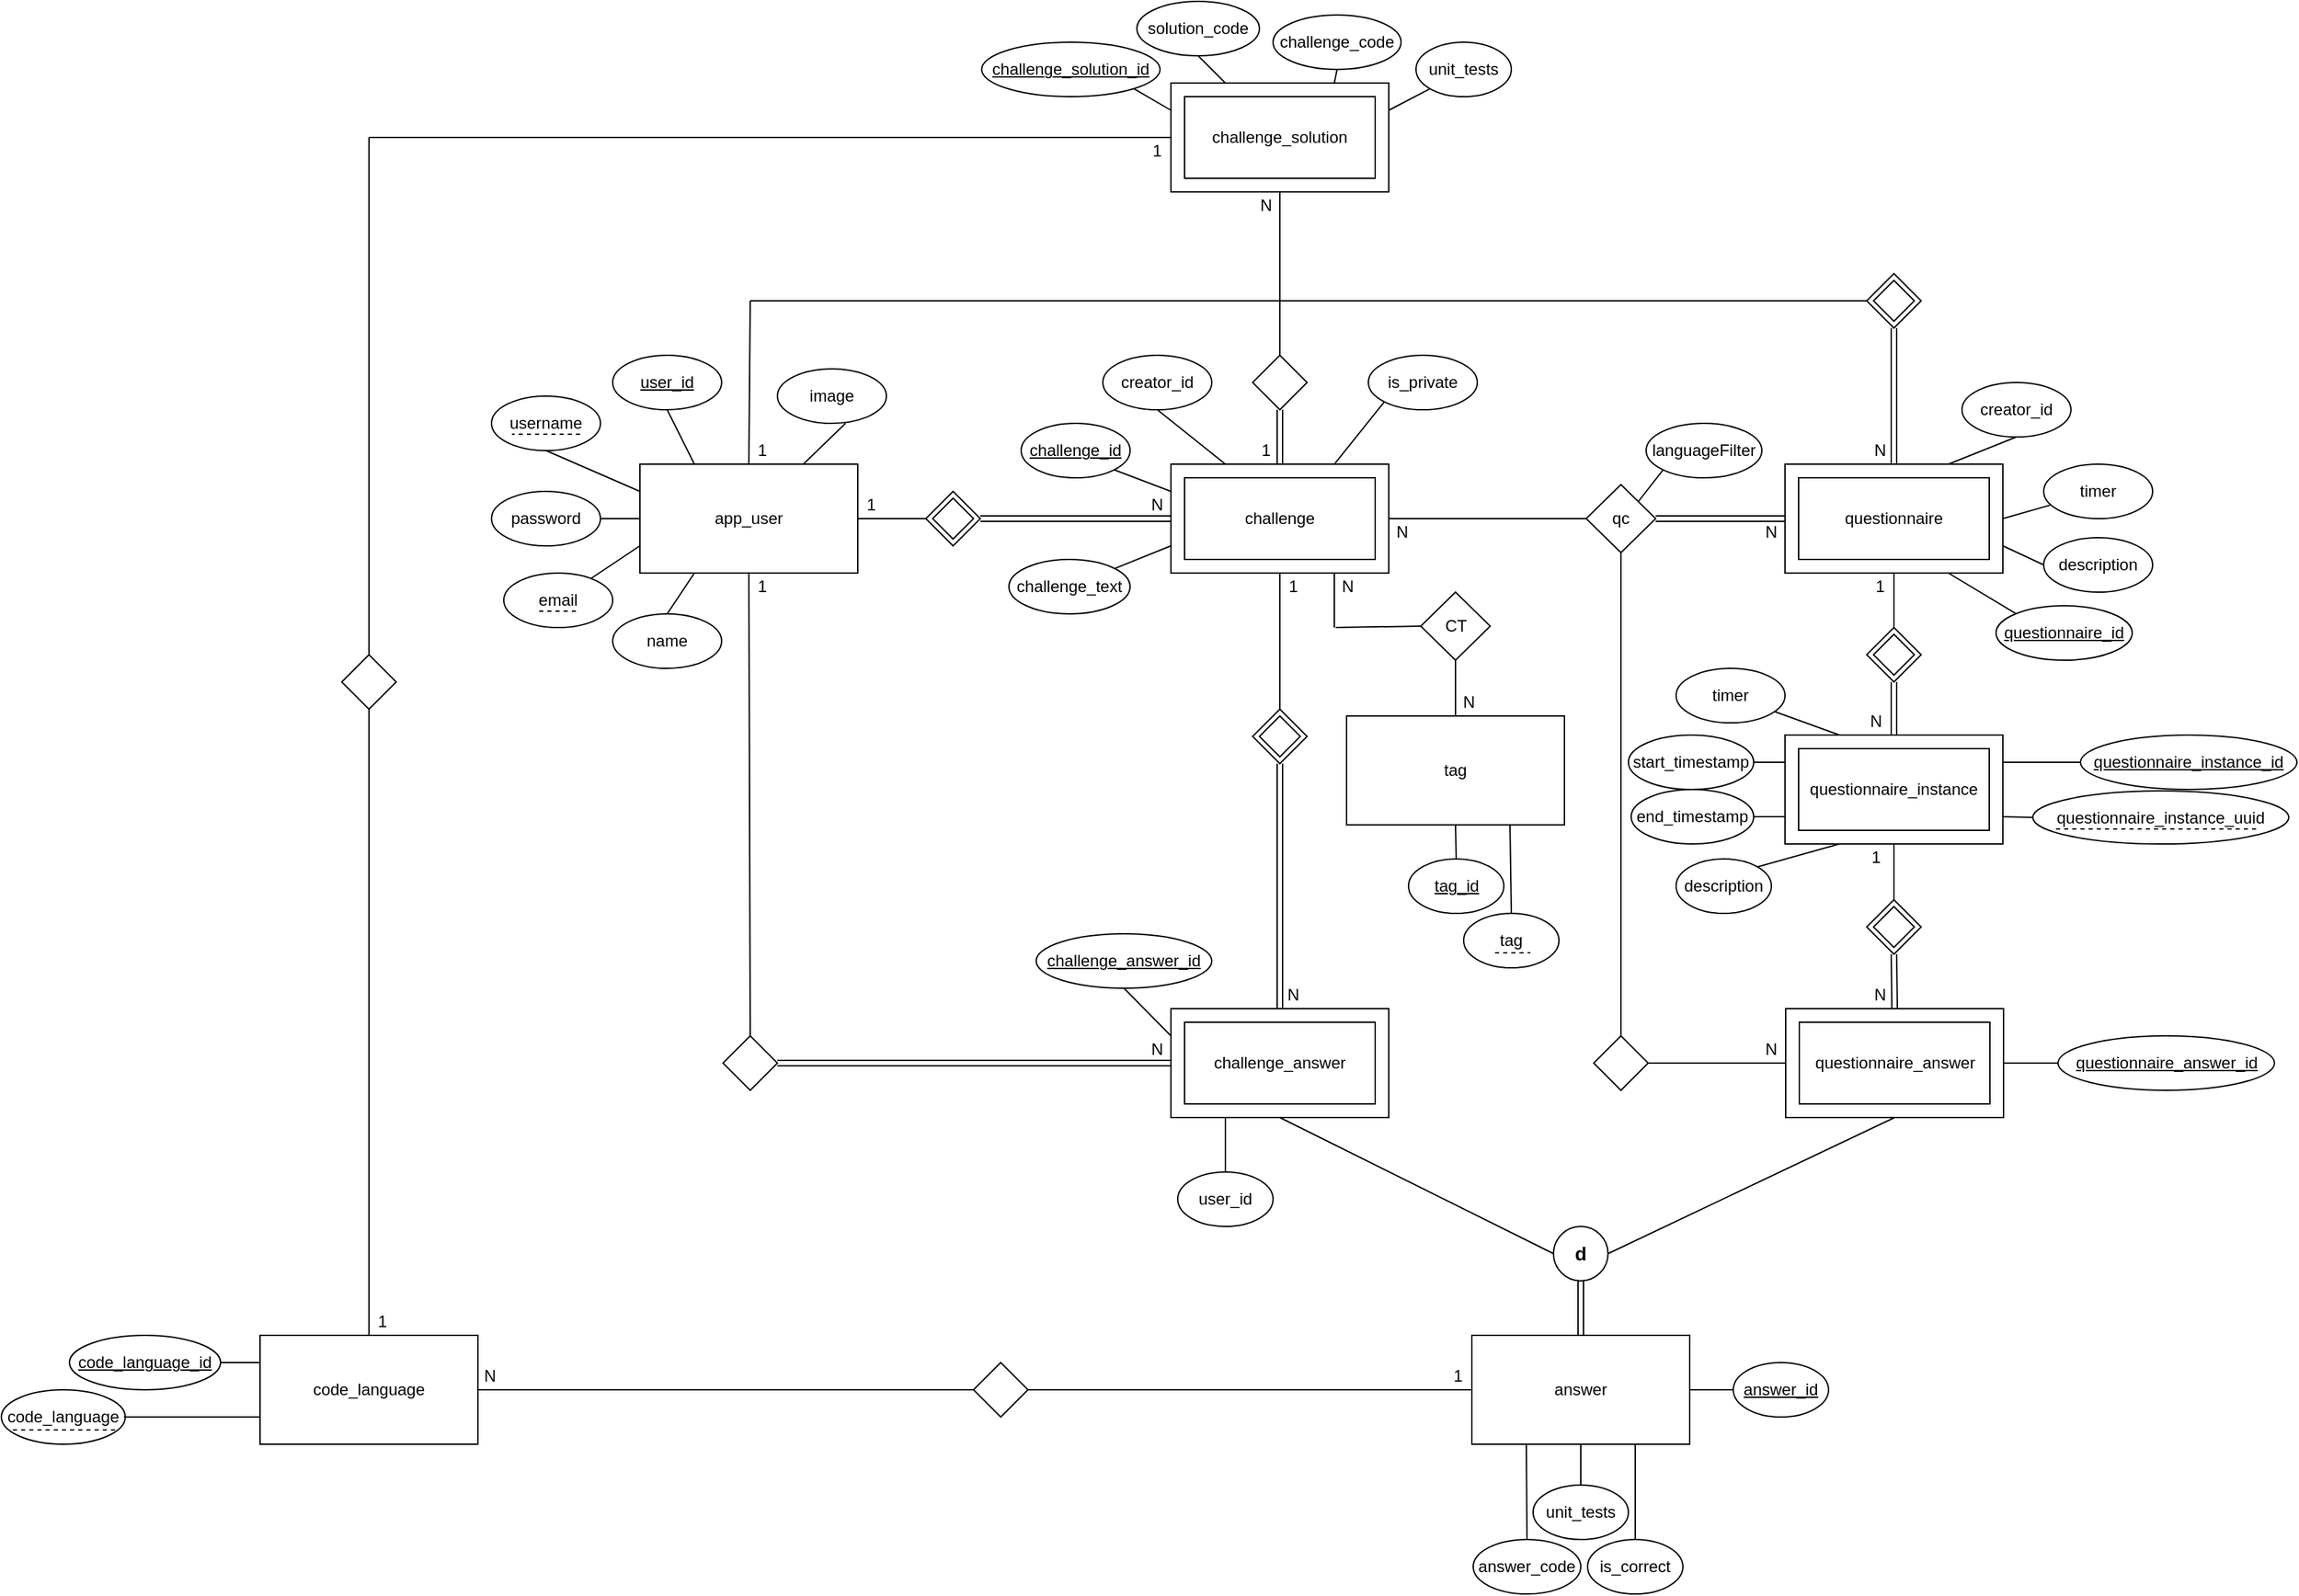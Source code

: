 <mxfile version="13.5.5" type="device"><diagram id="a9sHG3qN_FdR3LTX2Z2q" name="Page-1"><mxGraphModel dx="2591" dy="762" grid="1" gridSize="10" guides="1" tooltips="1" connect="1" arrows="1" fold="1" page="1" pageScale="1" pageWidth="1169" pageHeight="827" math="0" shadow="0"><root><mxCell id="0"/><mxCell id="1" parent="0"/><mxCell id="MTIbIpHXfCwF5gSwltUe-1" value="" style="rounded=0;whiteSpace=wrap;html=1;" parent="1" vertex="1"><mxGeometry x="209" y="80" width="160" height="80" as="geometry"/></mxCell><mxCell id="MTIbIpHXfCwF5gSwltUe-3" value="" style="rounded=0;whiteSpace=wrap;html=1;" parent="1" vertex="1"><mxGeometry x="209" y="360" width="160" height="80" as="geometry"/></mxCell><mxCell id="MTIbIpHXfCwF5gSwltUe-4" value="" style="rhombus;whiteSpace=wrap;html=1;" parent="1" vertex="1"><mxGeometry x="269" y="280" width="40" height="40" as="geometry"/></mxCell><mxCell id="MTIbIpHXfCwF5gSwltUe-5" value="" style="endArrow=none;html=1;entryX=0.5;entryY=1;entryDx=0;entryDy=0;exitX=0.5;exitY=0;exitDx=0;exitDy=0;" parent="1" source="MTIbIpHXfCwF5gSwltUe-4" target="MTIbIpHXfCwF5gSwltUe-1" edge="1"><mxGeometry width="50" height="50" relative="1" as="geometry"><mxPoint x="459" y="370" as="sourcePoint"/><mxPoint x="509" y="320" as="targetPoint"/></mxGeometry></mxCell><mxCell id="MTIbIpHXfCwF5gSwltUe-6" value="" style="rounded=0;whiteSpace=wrap;html=1;" parent="1" vertex="1"><mxGeometry x="660" y="360" width="160" height="80" as="geometry"/></mxCell><mxCell id="MTIbIpHXfCwF5gSwltUe-7" value="&lt;font style=&quot;font-size: 12px&quot;&gt;qc&lt;/font&gt;" style="rhombus;whiteSpace=wrap;html=1;" parent="1" vertex="1"><mxGeometry x="514" y="375" width="51" height="50" as="geometry"/></mxCell><mxCell id="MTIbIpHXfCwF5gSwltUe-8" value="challenge" style="rounded=0;whiteSpace=wrap;html=1;" parent="1" vertex="1"><mxGeometry x="219" y="370" width="140" height="60" as="geometry"/></mxCell><mxCell id="MTIbIpHXfCwF5gSwltUe-9" value="" style="shape=link;html=1;entryX=0;entryY=0.5;entryDx=0;entryDy=0;exitX=1;exitY=0.5;exitDx=0;exitDy=0;" parent="1" source="MTIbIpHXfCwF5gSwltUe-7" target="MTIbIpHXfCwF5gSwltUe-6" edge="1"><mxGeometry width="50" height="50" relative="1" as="geometry"><mxPoint x="459" y="370" as="sourcePoint"/><mxPoint x="509" y="320" as="targetPoint"/></mxGeometry></mxCell><mxCell id="MTIbIpHXfCwF5gSwltUe-13" value="" style="rounded=0;whiteSpace=wrap;html=1;" parent="1" vertex="1"><mxGeometry x="209" y="760" width="160" height="80" as="geometry"/></mxCell><mxCell id="MTIbIpHXfCwF5gSwltUe-15" value="questionnaire" style="rounded=0;whiteSpace=wrap;html=1;" parent="1" vertex="1"><mxGeometry x="670" y="370" width="140" height="60" as="geometry"/></mxCell><mxCell id="MTIbIpHXfCwF5gSwltUe-22" value="" style="endArrow=none;html=1;entryX=0.5;entryY=1;entryDx=0;entryDy=0;exitX=0.5;exitY=0;exitDx=0;exitDy=0;" parent="1" source="MTIbIpHXfCwF5gSwltUe-102" target="MTIbIpHXfCwF5gSwltUe-6" edge="1"><mxGeometry width="50" height="50" relative="1" as="geometry"><mxPoint x="740" y="480" as="sourcePoint"/><mxPoint x="600" y="400" as="targetPoint"/></mxGeometry></mxCell><mxCell id="MTIbIpHXfCwF5gSwltUe-34" value="1" style="text;html=1;strokeColor=none;fillColor=none;align=center;verticalAlign=middle;whiteSpace=wrap;rounded=0;" parent="1" vertex="1"><mxGeometry x="-101" y="340" width="20" height="20" as="geometry"/></mxCell><mxCell id="MTIbIpHXfCwF5gSwltUe-37" value="1" style="text;html=1;strokeColor=none;fillColor=none;align=center;verticalAlign=middle;whiteSpace=wrap;rounded=0;" parent="1" vertex="1"><mxGeometry x="269" y="340" width="20" height="20" as="geometry"/></mxCell><mxCell id="MTIbIpHXfCwF5gSwltUe-39" value="creator_id" style="ellipse;whiteSpace=wrap;html=1;" parent="1" vertex="1"><mxGeometry x="159" y="280" width="80" height="40" as="geometry"/></mxCell><mxCell id="MTIbIpHXfCwF5gSwltUe-40" value="" style="endArrow=none;html=1;entryX=0.5;entryY=1;entryDx=0;entryDy=0;exitX=0.25;exitY=0;exitDx=0;exitDy=0;" parent="1" source="MTIbIpHXfCwF5gSwltUe-3" target="MTIbIpHXfCwF5gSwltUe-39" edge="1"><mxGeometry width="50" height="50" relative="1" as="geometry"><mxPoint x="419" y="390" as="sourcePoint"/><mxPoint x="469" y="340" as="targetPoint"/></mxGeometry></mxCell><mxCell id="MTIbIpHXfCwF5gSwltUe-44" value="&lt;u&gt;challenge_id&lt;/u&gt;" style="ellipse;whiteSpace=wrap;html=1;" parent="1" vertex="1"><mxGeometry x="99" y="330" width="80" height="40" as="geometry"/></mxCell><mxCell id="MTIbIpHXfCwF5gSwltUe-45" value="" style="endArrow=none;html=1;exitX=1;exitY=1;exitDx=0;exitDy=0;entryX=0;entryY=0.25;entryDx=0;entryDy=0;" parent="1" source="MTIbIpHXfCwF5gSwltUe-44" target="MTIbIpHXfCwF5gSwltUe-3" edge="1"><mxGeometry width="50" height="50" relative="1" as="geometry"><mxPoint x="419" y="390" as="sourcePoint"/><mxPoint x="469" y="340" as="targetPoint"/></mxGeometry></mxCell><mxCell id="MTIbIpHXfCwF5gSwltUe-47" value="challenge_text" style="ellipse;whiteSpace=wrap;html=1;" parent="1" vertex="1"><mxGeometry x="90" y="430" width="89" height="40" as="geometry"/></mxCell><mxCell id="MTIbIpHXfCwF5gSwltUe-48" value="is_private" style="ellipse;whiteSpace=wrap;html=1;" parent="1" vertex="1"><mxGeometry x="354" y="280" width="80" height="40" as="geometry"/></mxCell><mxCell id="MTIbIpHXfCwF5gSwltUe-49" value="" style="endArrow=none;html=1;entryX=0;entryY=1;entryDx=0;entryDy=0;exitX=0.75;exitY=0;exitDx=0;exitDy=0;" parent="1" source="MTIbIpHXfCwF5gSwltUe-3" target="MTIbIpHXfCwF5gSwltUe-48" edge="1"><mxGeometry width="50" height="50" relative="1" as="geometry"><mxPoint x="369" y="380" as="sourcePoint"/><mxPoint x="469" y="340" as="targetPoint"/></mxGeometry></mxCell><mxCell id="MTIbIpHXfCwF5gSwltUe-51" value="" style="endArrow=none;html=1;entryX=0;entryY=0.75;entryDx=0;entryDy=0;" parent="1" source="MTIbIpHXfCwF5gSwltUe-47" target="MTIbIpHXfCwF5gSwltUe-3" edge="1"><mxGeometry width="50" height="50" relative="1" as="geometry"><mxPoint x="419" y="390" as="sourcePoint"/><mxPoint x="469" y="340" as="targetPoint"/></mxGeometry></mxCell><mxCell id="MTIbIpHXfCwF5gSwltUe-57" value="" style="rhombus;whiteSpace=wrap;html=1;" parent="1" vertex="1"><mxGeometry x="269" y="540" width="40" height="40" as="geometry"/></mxCell><mxCell id="MTIbIpHXfCwF5gSwltUe-68" value="" style="endArrow=none;html=1;exitX=0.5;exitY=0;exitDx=0;exitDy=0;entryX=0.5;entryY=1;entryDx=0;entryDy=0;" parent="1" source="MTIbIpHXfCwF5gSwltUe-57" target="MTIbIpHXfCwF5gSwltUe-3" edge="1"><mxGeometry width="50" height="50" relative="1" as="geometry"><mxPoint x="379" y="650" as="sourcePoint"/><mxPoint x="379" y="560" as="targetPoint"/></mxGeometry></mxCell><mxCell id="MTIbIpHXfCwF5gSwltUe-73" value="1" style="text;html=1;strokeColor=none;fillColor=none;align=center;verticalAlign=middle;whiteSpace=wrap;rounded=0;" parent="1" vertex="1"><mxGeometry x="289" y="440" width="20" height="20" as="geometry"/></mxCell><mxCell id="MTIbIpHXfCwF5gSwltUe-74" value="N" style="text;html=1;strokeColor=none;fillColor=none;align=center;verticalAlign=middle;whiteSpace=wrap;rounded=0;" parent="1" vertex="1"><mxGeometry x="289" y="740" width="20" height="20" as="geometry"/></mxCell><mxCell id="MTIbIpHXfCwF5gSwltUe-75" value="N" style="text;html=1;strokeColor=none;fillColor=none;align=center;verticalAlign=middle;whiteSpace=wrap;rounded=0;" parent="1" vertex="1"><mxGeometry x="369" y="400" width="20" height="20" as="geometry"/></mxCell><mxCell id="MTIbIpHXfCwF5gSwltUe-76" value="N" style="text;html=1;strokeColor=none;fillColor=none;align=center;verticalAlign=middle;whiteSpace=wrap;rounded=0;" parent="1" vertex="1"><mxGeometry x="640" y="400" width="20" height="20" as="geometry"/></mxCell><mxCell id="MTIbIpHXfCwF5gSwltUe-77" value="1" style="text;html=1;strokeColor=none;fillColor=none;align=center;verticalAlign=middle;whiteSpace=wrap;rounded=0;" parent="1" vertex="1"><mxGeometry x="720" y="440" width="20" height="20" as="geometry"/></mxCell><mxCell id="MTIbIpHXfCwF5gSwltUe-80" value="" style="endArrow=none;html=1;exitX=0;exitY=1;exitDx=0;exitDy=0;entryX=1;entryY=0.25;entryDx=0;entryDy=0;" parent="1" source="B9f4KIB9GlwrX3keW8wG-13" target="MTIbIpHXfCwF5gSwltUe-1" edge="1"><mxGeometry width="50" height="50" relative="1" as="geometry"><mxPoint x="89" y="640" as="sourcePoint"/><mxPoint x="219" y="450" as="targetPoint"/></mxGeometry></mxCell><mxCell id="MTIbIpHXfCwF5gSwltUe-83" value="" style="endArrow=none;html=1;exitX=0.5;exitY=1;exitDx=0;exitDy=0;entryX=0.25;entryY=0;entryDx=0;entryDy=0;" parent="1" source="B9f4KIB9GlwrX3keW8wG-12" target="MTIbIpHXfCwF5gSwltUe-1" edge="1"><mxGeometry width="50" height="50" relative="1" as="geometry"><mxPoint x="129" y="640" as="sourcePoint"/><mxPoint x="389" y="560" as="targetPoint"/></mxGeometry></mxCell><mxCell id="MTIbIpHXfCwF5gSwltUe-86" value="answer_code" style="ellipse;whiteSpace=wrap;html=1;" parent="1" vertex="1"><mxGeometry x="431" y="1150" width="79" height="40" as="geometry"/></mxCell><mxCell id="MTIbIpHXfCwF5gSwltUe-87" value="" style="endArrow=none;html=1;exitX=0.25;exitY=1;exitDx=0;exitDy=0;entryX=0.5;entryY=0;entryDx=0;entryDy=0;" parent="1" source="2HeB2lJlEfnFU2ydCLui-2" target="MTIbIpHXfCwF5gSwltUe-86" edge="1"><mxGeometry width="50" height="50" relative="1" as="geometry"><mxPoint x="319" y="850" as="sourcePoint"/><mxPoint x="449" y="660" as="targetPoint"/></mxGeometry></mxCell><mxCell id="MTIbIpHXfCwF5gSwltUe-88" value="unit_tests" style="ellipse;whiteSpace=wrap;html=1;" parent="1" vertex="1"><mxGeometry x="475" y="1110" width="70" height="40" as="geometry"/></mxCell><mxCell id="MTIbIpHXfCwF5gSwltUe-89" value="" style="endArrow=none;html=1;exitX=0.5;exitY=1;exitDx=0;exitDy=0;entryX=0.5;entryY=0;entryDx=0;entryDy=0;" parent="1" source="2HeB2lJlEfnFU2ydCLui-2" target="MTIbIpHXfCwF5gSwltUe-88" edge="1"><mxGeometry width="50" height="50" relative="1" as="geometry"><mxPoint x="359" y="850" as="sourcePoint"/><mxPoint x="619" y="770" as="targetPoint"/></mxGeometry></mxCell><mxCell id="MTIbIpHXfCwF5gSwltUe-92" value="creator_id" style="ellipse;whiteSpace=wrap;html=1;" parent="1" vertex="1"><mxGeometry x="790" y="300" width="80" height="40" as="geometry"/></mxCell><mxCell id="MTIbIpHXfCwF5gSwltUe-93" value="" style="endArrow=none;html=1;entryX=0.5;entryY=1;entryDx=0;entryDy=0;exitX=0.75;exitY=0;exitDx=0;exitDy=0;" parent="1" source="MTIbIpHXfCwF5gSwltUe-6" target="MTIbIpHXfCwF5gSwltUe-92" edge="1"><mxGeometry width="50" height="50" relative="1" as="geometry"><mxPoint x="470" y="440" as="sourcePoint"/><mxPoint x="520" y="390" as="targetPoint"/></mxGeometry></mxCell><mxCell id="MTIbIpHXfCwF5gSwltUe-95" value="" style="endArrow=none;html=1;entryX=0.75;entryY=1;entryDx=0;entryDy=0;exitX=0;exitY=0;exitDx=0;exitDy=0;" parent="1" source="MWLgi4GtgFNwYzzTIz2L-8" target="MTIbIpHXfCwF5gSwltUe-6" edge="1"><mxGeometry width="50" height="50" relative="1" as="geometry"><mxPoint x="821" y="470" as="sourcePoint"/><mxPoint x="655" y="340" as="targetPoint"/></mxGeometry></mxCell><mxCell id="MTIbIpHXfCwF5gSwltUe-100" value="" style="rounded=0;whiteSpace=wrap;html=1;" parent="1" vertex="1"><mxGeometry x="660.5" y="760" width="160" height="80" as="geometry"/></mxCell><mxCell id="MTIbIpHXfCwF5gSwltUe-101" value="questionnaire_answer" style="rounded=0;whiteSpace=wrap;html=1;" parent="1" vertex="1"><mxGeometry x="670.5" y="770" width="140" height="60" as="geometry"/></mxCell><mxCell id="MTIbIpHXfCwF5gSwltUe-102" value="" style="rhombus;whiteSpace=wrap;html=1;" parent="1" vertex="1"><mxGeometry x="720" y="480" width="40" height="40" as="geometry"/></mxCell><mxCell id="MTIbIpHXfCwF5gSwltUe-105" value="N" style="text;html=1;strokeColor=none;fillColor=none;align=center;verticalAlign=middle;whiteSpace=wrap;rounded=0;" parent="1" vertex="1"><mxGeometry x="720" y="740" width="20" height="20" as="geometry"/></mxCell><mxCell id="MTIbIpHXfCwF5gSwltUe-119" value="&lt;u&gt;challenge_answer_id&lt;/u&gt;" style="ellipse;whiteSpace=wrap;html=1;" parent="1" vertex="1"><mxGeometry x="110" y="705" width="129" height="40" as="geometry"/></mxCell><mxCell id="MTIbIpHXfCwF5gSwltUe-120" value="" style="endArrow=none;html=1;entryX=0.5;entryY=1;entryDx=0;entryDy=0;exitX=0;exitY=0.25;exitDx=0;exitDy=0;" parent="1" source="MTIbIpHXfCwF5gSwltUe-13" target="MTIbIpHXfCwF5gSwltUe-119" edge="1"><mxGeometry width="50" height="50" relative="1" as="geometry"><mxPoint x="379" y="720" as="sourcePoint"/><mxPoint x="429" y="670" as="targetPoint"/></mxGeometry></mxCell><mxCell id="MTIbIpHXfCwF5gSwltUe-121" value="user_id" style="ellipse;whiteSpace=wrap;html=1;" parent="1" vertex="1"><mxGeometry x="214" y="880" width="70" height="40" as="geometry"/></mxCell><mxCell id="MTIbIpHXfCwF5gSwltUe-122" value="" style="endArrow=none;html=1;entryX=0.5;entryY=0;entryDx=0;entryDy=0;exitX=0.25;exitY=1;exitDx=0;exitDy=0;" parent="1" source="MTIbIpHXfCwF5gSwltUe-13" target="MTIbIpHXfCwF5gSwltUe-121" edge="1"><mxGeometry width="50" height="50" relative="1" as="geometry"><mxPoint x="379" y="720" as="sourcePoint"/><mxPoint x="429" y="670" as="targetPoint"/></mxGeometry></mxCell><mxCell id="MTIbIpHXfCwF5gSwltUe-142" value="&lt;u&gt;questionnaire_answer_id&lt;/u&gt;" style="ellipse;whiteSpace=wrap;html=1;" parent="1" vertex="1"><mxGeometry x="860.5" y="780" width="159" height="40" as="geometry"/></mxCell><mxCell id="MTIbIpHXfCwF5gSwltUe-143" value="" style="endArrow=none;html=1;entryX=1;entryY=0.5;entryDx=0;entryDy=0;exitX=0;exitY=0.5;exitDx=0;exitDy=0;" parent="1" source="MTIbIpHXfCwF5gSwltUe-142" target="MTIbIpHXfCwF5gSwltUe-100" edge="1"><mxGeometry width="50" height="50" relative="1" as="geometry"><mxPoint x="720.5" y="740" as="sourcePoint"/><mxPoint x="770.5" y="690" as="targetPoint"/></mxGeometry></mxCell><mxCell id="MWLgi4GtgFNwYzzTIz2L-8" value="&lt;u&gt;questionnaire_id&lt;/u&gt;" style="ellipse;whiteSpace=wrap;html=1;" parent="1" vertex="1"><mxGeometry x="815" y="464" width="100" height="40" as="geometry"/></mxCell><mxCell id="MWLgi4GtgFNwYzzTIz2L-11" value="" style="rhombus;whiteSpace=wrap;html=1;" parent="1" vertex="1"><mxGeometry x="274" y="545" width="30" height="30" as="geometry"/></mxCell><mxCell id="MWLgi4GtgFNwYzzTIz2L-12" value="" style="rhombus;whiteSpace=wrap;html=1;" parent="1" vertex="1"><mxGeometry x="725" y="485" width="30" height="30" as="geometry"/></mxCell><mxCell id="MWLgi4GtgFNwYzzTIz2L-13" value="" style="shape=link;html=1;exitX=0.5;exitY=1;exitDx=0;exitDy=0;entryX=0.5;entryY=0;entryDx=0;entryDy=0;" parent="1" source="MTIbIpHXfCwF5gSwltUe-57" target="MTIbIpHXfCwF5gSwltUe-13" edge="1"><mxGeometry width="50" height="50" relative="1" as="geometry"><mxPoint x="529" y="500" as="sourcePoint"/><mxPoint x="579" y="450" as="targetPoint"/></mxGeometry></mxCell><mxCell id="MWLgi4GtgFNwYzzTIz2L-19" value="" style="rhombus;whiteSpace=wrap;html=1;" parent="1" vertex="1"><mxGeometry x="29" y="380" width="40" height="40" as="geometry"/></mxCell><mxCell id="MWLgi4GtgFNwYzzTIz2L-22" value="app_user" style="rounded=0;whiteSpace=wrap;html=1;" parent="1" vertex="1"><mxGeometry x="-181" y="360" width="160" height="80" as="geometry"/></mxCell><mxCell id="MWLgi4GtgFNwYzzTIz2L-23" value="" style="endArrow=none;html=1;entryX=0;entryY=0.5;entryDx=0;entryDy=0;exitX=1;exitY=0.5;exitDx=0;exitDy=0;" parent="1" source="MWLgi4GtgFNwYzzTIz2L-22" target="MWLgi4GtgFNwYzzTIz2L-19" edge="1"><mxGeometry width="50" height="50" relative="1" as="geometry"><mxPoint x="79" y="410" as="sourcePoint"/><mxPoint x="219" y="410" as="targetPoint"/></mxGeometry></mxCell><mxCell id="MWLgi4GtgFNwYzzTIz2L-25" value="&lt;u&gt;user_id&lt;/u&gt;" style="ellipse;whiteSpace=wrap;html=1;" parent="1" vertex="1"><mxGeometry x="-201" y="280" width="80" height="40" as="geometry"/></mxCell><mxCell id="MWLgi4GtgFNwYzzTIz2L-27" value="" style="endArrow=none;html=1;entryX=0.5;entryY=1;entryDx=0;entryDy=0;exitX=0.25;exitY=0;exitDx=0;exitDy=0;" parent="1" source="MWLgi4GtgFNwYzzTIz2L-22" target="MWLgi4GtgFNwYzzTIz2L-25" edge="1"><mxGeometry width="50" height="50" relative="1" as="geometry"><mxPoint x="39" y="430" as="sourcePoint"/><mxPoint x="89" y="380" as="targetPoint"/></mxGeometry></mxCell><mxCell id="MWLgi4GtgFNwYzzTIz2L-29" value="N" style="text;html=1;strokeColor=none;fillColor=none;align=center;verticalAlign=middle;whiteSpace=wrap;rounded=0;" parent="1" vertex="1"><mxGeometry x="189" y="380" width="20" height="20" as="geometry"/></mxCell><mxCell id="MWLgi4GtgFNwYzzTIz2L-30" value="1" style="text;html=1;strokeColor=none;fillColor=none;align=center;verticalAlign=middle;whiteSpace=wrap;rounded=0;" parent="1" vertex="1"><mxGeometry x="-21" y="380" width="20" height="20" as="geometry"/></mxCell><mxCell id="MWLgi4GtgFNwYzzTIz2L-33" value="" style="endArrow=none;html=1;entryX=0.75;entryY=1;entryDx=0;entryDy=0;" parent="1" target="MTIbIpHXfCwF5gSwltUe-3" edge="1"><mxGeometry width="50" height="50" relative="1" as="geometry"><mxPoint x="329" y="480" as="sourcePoint"/><mxPoint x="399" y="450" as="targetPoint"/></mxGeometry></mxCell><mxCell id="MWLgi4GtgFNwYzzTIz2L-34" value="" style="endArrow=none;html=1;exitX=0;exitY=0.5;exitDx=0;exitDy=0;" parent="1" source="MWLgi4GtgFNwYzzTIz2L-35" edge="1"><mxGeometry width="50" height="50" relative="1" as="geometry"><mxPoint x="398" y="480" as="sourcePoint"/><mxPoint x="330" y="480" as="targetPoint"/></mxGeometry></mxCell><mxCell id="MWLgi4GtgFNwYzzTIz2L-35" value="&lt;font style=&quot;font-size: 12px&quot;&gt;CT&lt;/font&gt;" style="rhombus;whiteSpace=wrap;html=1;" parent="1" vertex="1"><mxGeometry x="392.5" y="454" width="51" height="50" as="geometry"/></mxCell><mxCell id="MWLgi4GtgFNwYzzTIz2L-38" value="" style="endArrow=none;html=1;entryX=0.5;entryY=1;entryDx=0;entryDy=0;exitX=0.5;exitY=0;exitDx=0;exitDy=0;" parent="1" source="MWLgi4GtgFNwYzzTIz2L-39" target="MWLgi4GtgFNwYzzTIz2L-35" edge="1"><mxGeometry width="50" height="50" relative="1" as="geometry"><mxPoint x="458" y="560" as="sourcePoint"/><mxPoint x="408" y="690" as="targetPoint"/></mxGeometry></mxCell><mxCell id="MWLgi4GtgFNwYzzTIz2L-39" value="tag" style="rounded=0;whiteSpace=wrap;html=1;" parent="1" vertex="1"><mxGeometry x="338" y="545" width="160" height="80" as="geometry"/></mxCell><mxCell id="MWLgi4GtgFNwYzzTIz2L-40" value="N" style="text;html=1;strokeColor=none;fillColor=none;align=center;verticalAlign=middle;whiteSpace=wrap;rounded=0;" parent="1" vertex="1"><mxGeometry x="329" y="440" width="20" height="20" as="geometry"/></mxCell><mxCell id="MWLgi4GtgFNwYzzTIz2L-41" value="N" style="text;html=1;strokeColor=none;fillColor=none;align=center;verticalAlign=middle;whiteSpace=wrap;rounded=0;" parent="1" vertex="1"><mxGeometry x="418" y="525" width="20" height="20" as="geometry"/></mxCell><mxCell id="MWLgi4GtgFNwYzzTIz2L-42" value="&lt;u&gt;tag_id&lt;/u&gt;" style="ellipse;whiteSpace=wrap;html=1;" parent="1" vertex="1"><mxGeometry x="383.5" y="650" width="70" height="40" as="geometry"/></mxCell><mxCell id="MWLgi4GtgFNwYzzTIz2L-43" value="tag" style="ellipse;whiteSpace=wrap;html=1;" parent="1" vertex="1"><mxGeometry x="424" y="690" width="70" height="40" as="geometry"/></mxCell><mxCell id="MWLgi4GtgFNwYzzTIz2L-44" value="" style="endArrow=none;html=1;entryX=0.5;entryY=0;entryDx=0;entryDy=0;exitX=0.5;exitY=1;exitDx=0;exitDy=0;" parent="1" source="MWLgi4GtgFNwYzzTIz2L-39" target="MWLgi4GtgFNwYzzTIz2L-42" edge="1"><mxGeometry width="50" height="50" relative="1" as="geometry"><mxPoint x="389" y="640" as="sourcePoint"/><mxPoint x="408" y="510" as="targetPoint"/></mxGeometry></mxCell><mxCell id="MWLgi4GtgFNwYzzTIz2L-46" value="" style="endArrow=none;html=1;entryX=0.5;entryY=0;entryDx=0;entryDy=0;exitX=0.75;exitY=1;exitDx=0;exitDy=0;" parent="1" source="MWLgi4GtgFNwYzzTIz2L-39" target="MWLgi4GtgFNwYzzTIz2L-43" edge="1"><mxGeometry width="50" height="50" relative="1" as="geometry"><mxPoint x="358" y="560" as="sourcePoint"/><mxPoint x="408" y="510" as="targetPoint"/></mxGeometry></mxCell><mxCell id="MWLgi4GtgFNwYzzTIz2L-60" value="" style="rhombus;whiteSpace=wrap;html=1;" parent="1" vertex="1"><mxGeometry x="34" y="385" width="30" height="30" as="geometry"/></mxCell><mxCell id="MWLgi4GtgFNwYzzTIz2L-61" value="" style="shape=link;html=1;exitX=1;exitY=1;exitDx=0;exitDy=0;entryX=0.5;entryY=1;entryDx=0;entryDy=0;" parent="1" source="MTIbIpHXfCwF5gSwltUe-37" target="MTIbIpHXfCwF5gSwltUe-4" edge="1"><mxGeometry width="50" height="50" relative="1" as="geometry"><mxPoint x="269" y="350" as="sourcePoint"/><mxPoint x="319" y="300" as="targetPoint"/></mxGeometry></mxCell><mxCell id="MWLgi4GtgFNwYzzTIz2L-63" value="" style="rhombus;whiteSpace=wrap;html=1;" parent="1" vertex="1"><mxGeometry x="720" y="220" width="40" height="40" as="geometry"/></mxCell><mxCell id="MWLgi4GtgFNwYzzTIz2L-65" value="N" style="text;html=1;strokeColor=none;fillColor=none;align=center;verticalAlign=middle;whiteSpace=wrap;rounded=0;" parent="1" vertex="1"><mxGeometry x="269" y="160" width="20" height="20" as="geometry"/></mxCell><mxCell id="MWLgi4GtgFNwYzzTIz2L-66" value="" style="endArrow=none;html=1;exitX=0;exitY=0.5;exitDx=0;exitDy=0;" parent="1" source="MWLgi4GtgFNwYzzTIz2L-63" edge="1"><mxGeometry width="50" height="50" relative="1" as="geometry"><mxPoint x="629" y="200" as="sourcePoint"/><mxPoint x="-100" y="240" as="targetPoint"/></mxGeometry></mxCell><mxCell id="MWLgi4GtgFNwYzzTIz2L-67" value="N" style="text;html=1;strokeColor=none;fillColor=none;align=center;verticalAlign=middle;whiteSpace=wrap;rounded=0;" parent="1" vertex="1"><mxGeometry x="720" y="340" width="20" height="20" as="geometry"/></mxCell><mxCell id="MWLgi4GtgFNwYzzTIz2L-69" value="" style="rhombus;whiteSpace=wrap;html=1;" parent="1" vertex="1"><mxGeometry x="725" y="225" width="30" height="30" as="geometry"/></mxCell><mxCell id="MWLgi4GtgFNwYzzTIz2L-70" value="" style="shape=link;html=1;entryX=0.5;entryY=1;entryDx=0;entryDy=0;exitX=0.5;exitY=0;exitDx=0;exitDy=0;" parent="1" source="MTIbIpHXfCwF5gSwltUe-6" target="MWLgi4GtgFNwYzzTIz2L-63" edge="1"><mxGeometry width="50" height="50" relative="1" as="geometry"><mxPoint x="580" y="420" as="sourcePoint"/><mxPoint x="630" y="370" as="targetPoint"/></mxGeometry></mxCell><mxCell id="MWLgi4GtgFNwYzzTIz2L-71" value="" style="endArrow=none;html=1;entryX=0.5;entryY=1;entryDx=0;entryDy=0;exitX=0.5;exitY=0;exitDx=0;exitDy=0;" parent="1" source="MWLgi4GtgFNwYzzTIz2L-72" target="MWLgi4GtgFNwYzzTIz2L-22" edge="1"><mxGeometry width="50" height="50" relative="1" as="geometry"><mxPoint x="-110" y="560" as="sourcePoint"/><mxPoint x="-30" y="510" as="targetPoint"/></mxGeometry></mxCell><mxCell id="MWLgi4GtgFNwYzzTIz2L-72" value="" style="rhombus;whiteSpace=wrap;html=1;" parent="1" vertex="1"><mxGeometry x="-120" y="780" width="40" height="40" as="geometry"/></mxCell><mxCell id="MWLgi4GtgFNwYzzTIz2L-75" value="1" style="text;html=1;strokeColor=none;fillColor=none;align=center;verticalAlign=middle;whiteSpace=wrap;rounded=0;" parent="1" vertex="1"><mxGeometry x="-101" y="440" width="20" height="20" as="geometry"/></mxCell><mxCell id="MWLgi4GtgFNwYzzTIz2L-77" value="N" style="text;html=1;strokeColor=none;fillColor=none;align=center;verticalAlign=middle;whiteSpace=wrap;rounded=0;" parent="1" vertex="1"><mxGeometry x="189" y="780" width="20" height="20" as="geometry"/></mxCell><mxCell id="MWLgi4GtgFNwYzzTIz2L-84" value="" style="endArrow=none;html=1;exitX=0.5;exitY=0;exitDx=0;exitDy=0;" parent="1" source="MWLgi4GtgFNwYzzTIz2L-22" edge="1"><mxGeometry width="50" height="50" relative="1" as="geometry"><mxPoint x="-100" y="270" as="sourcePoint"/><mxPoint x="-100" y="240" as="targetPoint"/></mxGeometry></mxCell><mxCell id="MWLgi4GtgFNwYzzTIz2L-86" value="" style="shape=link;html=1;entryX=0;entryY=0.5;entryDx=0;entryDy=0;exitX=1;exitY=0.5;exitDx=0;exitDy=0;" parent="1" source="MWLgi4GtgFNwYzzTIz2L-19" target="MTIbIpHXfCwF5gSwltUe-3" edge="1"><mxGeometry width="50" height="50" relative="1" as="geometry"><mxPoint x="20" y="500" as="sourcePoint"/><mxPoint x="70" y="450" as="targetPoint"/></mxGeometry></mxCell><mxCell id="MWLgi4GtgFNwYzzTIz2L-89" value="username" style="ellipse;whiteSpace=wrap;html=1;" parent="1" vertex="1"><mxGeometry x="-290" y="310" width="80" height="40" as="geometry"/></mxCell><mxCell id="MWLgi4GtgFNwYzzTIz2L-90" value="" style="endArrow=none;html=1;entryX=0;entryY=0.25;entryDx=0;entryDy=0;exitX=0.5;exitY=1;exitDx=0;exitDy=0;" parent="1" source="MWLgi4GtgFNwYzzTIz2L-89" target="MWLgi4GtgFNwYzzTIz2L-22" edge="1"><mxGeometry width="50" height="50" relative="1" as="geometry"><mxPoint x="-20" y="430" as="sourcePoint"/><mxPoint x="30" y="380" as="targetPoint"/></mxGeometry></mxCell><mxCell id="MWLgi4GtgFNwYzzTIz2L-91" value="" style="endArrow=none;dashed=1;html=1;" parent="1" edge="1"><mxGeometry width="50" height="50" relative="1" as="geometry"><mxPoint x="-225" y="338" as="sourcePoint"/><mxPoint x="-275" y="338" as="targetPoint"/></mxGeometry></mxCell><mxCell id="MWLgi4GtgFNwYzzTIz2L-92" value="password" style="ellipse;whiteSpace=wrap;html=1;" parent="1" vertex="1"><mxGeometry x="-290" y="380" width="80" height="40" as="geometry"/></mxCell><mxCell id="MWLgi4GtgFNwYzzTIz2L-93" value="" style="endArrow=none;html=1;entryX=0;entryY=0.5;entryDx=0;entryDy=0;exitX=1;exitY=0.5;exitDx=0;exitDy=0;" parent="1" source="MWLgi4GtgFNwYzzTIz2L-92" target="MWLgi4GtgFNwYzzTIz2L-22" edge="1"><mxGeometry width="50" height="50" relative="1" as="geometry"><mxPoint x="-20" y="430" as="sourcePoint"/><mxPoint x="30" y="380" as="targetPoint"/></mxGeometry></mxCell><mxCell id="MWLgi4GtgFNwYzzTIz2L-94" value="email" style="ellipse;whiteSpace=wrap;html=1;" parent="1" vertex="1"><mxGeometry x="-281" y="440" width="80" height="40" as="geometry"/></mxCell><mxCell id="MWLgi4GtgFNwYzzTIz2L-95" value="" style="endArrow=none;html=1;entryX=0.25;entryY=1;entryDx=0;entryDy=0;exitX=0.5;exitY=0;exitDx=0;exitDy=0;" parent="1" source="Z6ztMbVXMCBfVqYAUCOT-3" target="MWLgi4GtgFNwYzzTIz2L-22" edge="1"><mxGeometry width="50" height="50" relative="1" as="geometry"><mxPoint x="-160" y="490" as="sourcePoint"/><mxPoint x="-90" y="481" as="targetPoint"/></mxGeometry></mxCell><mxCell id="MWLgi4GtgFNwYzzTIz2L-96" value="" style="endArrow=none;dashed=1;html=1;" parent="1" edge="1"><mxGeometry width="50" height="50" relative="1" as="geometry"><mxPoint x="-255" y="468" as="sourcePoint"/><mxPoint x="-225" y="468" as="targetPoint"/></mxGeometry></mxCell><mxCell id="MWLgi4GtgFNwYzzTIz2L-97" value="image" style="ellipse;whiteSpace=wrap;html=1;" parent="1" vertex="1"><mxGeometry x="-80" y="290" width="80" height="40" as="geometry"/></mxCell><mxCell id="MWLgi4GtgFNwYzzTIz2L-98" value="" style="endArrow=none;html=1;exitX=0.75;exitY=0;exitDx=0;exitDy=0;entryX=0.5;entryY=1;entryDx=0;entryDy=0;" parent="1" source="MWLgi4GtgFNwYzzTIz2L-22" edge="1"><mxGeometry width="50" height="50" relative="1" as="geometry"><mxPoint x="-20" y="430" as="sourcePoint"/><mxPoint x="-30" y="330" as="targetPoint"/></mxGeometry></mxCell><mxCell id="fv13H4hdB3hx2dDXp5VD-3" value="timer" style="ellipse;whiteSpace=wrap;html=1;" parent="1" vertex="1"><mxGeometry x="580" y="510" width="80" height="40" as="geometry"/></mxCell><mxCell id="fv13H4hdB3hx2dDXp5VD-4" value="" style="endArrow=none;html=1;exitX=0.25;exitY=0;exitDx=0;exitDy=0;" parent="1" source="TAecC1vNCymiBUwRs7A3-5" target="fv13H4hdB3hx2dDXp5VD-3" edge="1"><mxGeometry width="50" height="50" relative="1" as="geometry"><mxPoint x="508" y="455" as="sourcePoint"/><mxPoint x="665.284" y="539.142" as="targetPoint"/></mxGeometry></mxCell><mxCell id="fv13H4hdB3hx2dDXp5VD-5" value="challenge_code" style="ellipse;whiteSpace=wrap;html=1;" parent="1" vertex="1"><mxGeometry x="284" y="30" width="94" height="40" as="geometry"/></mxCell><mxCell id="fv13H4hdB3hx2dDXp5VD-6" value="" style="endArrow=none;html=1;entryX=0.75;entryY=0;entryDx=0;entryDy=0;exitX=0.5;exitY=1;exitDx=0;exitDy=0;" parent="1" source="fv13H4hdB3hx2dDXp5VD-5" target="MTIbIpHXfCwF5gSwltUe-1" edge="1"><mxGeometry width="50" height="50" relative="1" as="geometry"><mxPoint x="440" y="200" as="sourcePoint"/><mxPoint x="160" y="450" as="targetPoint"/></mxGeometry></mxCell><mxCell id="3yySP--6rzNAl1auIQBM-7" value="" style="endArrow=none;dashed=1;html=1;" parent="1" edge="1"><mxGeometry width="50" height="50" relative="1" as="geometry"><mxPoint x="447" y="719" as="sourcePoint"/><mxPoint x="473" y="719" as="targetPoint"/></mxGeometry></mxCell><mxCell id="Z6ztMbVXMCBfVqYAUCOT-2" value="" style="endArrow=none;html=1;exitX=0;exitY=0.75;exitDx=0;exitDy=0;" parent="1" source="MWLgi4GtgFNwYzzTIz2L-22" target="MWLgi4GtgFNwYzzTIz2L-94" edge="1"><mxGeometry width="50" height="50" relative="1" as="geometry"><mxPoint x="260" y="430" as="sourcePoint"/><mxPoint x="-221.716" y="445.858" as="targetPoint"/></mxGeometry></mxCell><mxCell id="Z6ztMbVXMCBfVqYAUCOT-3" value="name" style="ellipse;whiteSpace=wrap;html=1;" parent="1" vertex="1"><mxGeometry x="-201" y="470" width="80" height="40" as="geometry"/></mxCell><mxCell id="RIN_hMrkq4GHfk_6jffP-1" value="is_correct" style="ellipse;whiteSpace=wrap;html=1;" parent="1" vertex="1"><mxGeometry x="515" y="1150" width="70" height="40" as="geometry"/></mxCell><mxCell id="RIN_hMrkq4GHfk_6jffP-2" value="" style="endArrow=none;html=1;entryX=0.75;entryY=1;entryDx=0;entryDy=0;exitX=0.5;exitY=0;exitDx=0;exitDy=0;" parent="1" source="RIN_hMrkq4GHfk_6jffP-1" target="2HeB2lJlEfnFU2ydCLui-2" edge="1"><mxGeometry width="50" height="50" relative="1" as="geometry"><mxPoint x="520" y="930" as="sourcePoint"/><mxPoint x="570" y="880" as="targetPoint"/></mxGeometry></mxCell><mxCell id="2HeB2lJlEfnFU2ydCLui-2" value="answer" style="rounded=0;whiteSpace=wrap;html=1;" parent="1" vertex="1"><mxGeometry x="430" y="1000" width="160" height="80" as="geometry"/></mxCell><mxCell id="2HeB2lJlEfnFU2ydCLui-13" value="&lt;font style=&quot;font-size: 14px&quot;&gt;&lt;b&gt;d&lt;/b&gt;&lt;/font&gt;" style="ellipse;whiteSpace=wrap;html=1;aspect=fixed;" parent="1" vertex="1"><mxGeometry x="490" y="920" width="40" height="40" as="geometry"/></mxCell><mxCell id="2HeB2lJlEfnFU2ydCLui-14" value="" style="endArrow=none;html=1;entryX=0.5;entryY=1;entryDx=0;entryDy=0;exitX=1;exitY=0.5;exitDx=0;exitDy=0;" parent="1" source="2HeB2lJlEfnFU2ydCLui-13" target="MTIbIpHXfCwF5gSwltUe-100" edge="1"><mxGeometry width="50" height="50" relative="1" as="geometry"><mxPoint x="250" y="940" as="sourcePoint"/><mxPoint x="300" y="890" as="targetPoint"/></mxGeometry></mxCell><mxCell id="2HeB2lJlEfnFU2ydCLui-15" value="" style="endArrow=none;html=1;entryX=0.5;entryY=1;entryDx=0;entryDy=0;exitX=0;exitY=0.5;exitDx=0;exitDy=0;" parent="1" source="2HeB2lJlEfnFU2ydCLui-13" target="MTIbIpHXfCwF5gSwltUe-13" edge="1"><mxGeometry width="50" height="50" relative="1" as="geometry"><mxPoint x="250" y="940" as="sourcePoint"/><mxPoint x="300" y="890" as="targetPoint"/></mxGeometry></mxCell><mxCell id="2HeB2lJlEfnFU2ydCLui-16" value="challenge_answer" style="rounded=0;whiteSpace=wrap;html=1;" parent="1" vertex="1"><mxGeometry x="219" y="770" width="140" height="60" as="geometry"/></mxCell><mxCell id="2HeB2lJlEfnFU2ydCLui-17" value="" style="shape=link;html=1;entryX=0.5;entryY=1;entryDx=0;entryDy=0;exitX=0.5;exitY=0;exitDx=0;exitDy=0;" parent="1" source="2HeB2lJlEfnFU2ydCLui-2" target="2HeB2lJlEfnFU2ydCLui-13" edge="1"><mxGeometry width="50" height="50" relative="1" as="geometry"><mxPoint x="291" y="860" as="sourcePoint"/><mxPoint x="341" y="810" as="targetPoint"/></mxGeometry></mxCell><mxCell id="2HeB2lJlEfnFU2ydCLui-18" value="&lt;u&gt;answer_id&lt;/u&gt;" style="ellipse;whiteSpace=wrap;html=1;" parent="1" vertex="1"><mxGeometry x="622" y="1020" width="70" height="40" as="geometry"/></mxCell><mxCell id="2HeB2lJlEfnFU2ydCLui-19" value="" style="endArrow=none;html=1;entryX=1;entryY=0.5;entryDx=0;entryDy=0;exitX=0;exitY=0.5;exitDx=0;exitDy=0;" parent="1" source="2HeB2lJlEfnFU2ydCLui-18" target="2HeB2lJlEfnFU2ydCLui-2" edge="1"><mxGeometry width="50" height="50" relative="1" as="geometry"><mxPoint x="642" y="960" as="sourcePoint"/><mxPoint x="332" y="740" as="targetPoint"/></mxGeometry></mxCell><mxCell id="2HeB2lJlEfnFU2ydCLui-20" value="" style="shape=link;html=1;exitX=1;exitY=0.5;exitDx=0;exitDy=0;entryX=0;entryY=0.5;entryDx=0;entryDy=0;" parent="1" source="MWLgi4GtgFNwYzzTIz2L-72" target="MTIbIpHXfCwF5gSwltUe-13" edge="1"><mxGeometry width="50" height="50" relative="1" as="geometry"><mxPoint x="250" y="600" as="sourcePoint"/><mxPoint x="300" y="550" as="targetPoint"/></mxGeometry></mxCell><mxCell id="klVkmwUdcoX-uyxsvVPC-3" value="" style="endArrow=none;html=1;exitX=1;exitY=0.5;exitDx=0;exitDy=0;entryX=0;entryY=0.5;entryDx=0;entryDy=0;" parent="1" source="klVkmwUdcoX-uyxsvVPC-9" target="MTIbIpHXfCwF5gSwltUe-100" edge="1"><mxGeometry width="50" height="50" relative="1" as="geometry"><mxPoint x="641.5" y="800" as="sourcePoint"/><mxPoint x="640" y="820" as="targetPoint"/></mxGeometry></mxCell><mxCell id="klVkmwUdcoX-uyxsvVPC-9" value="" style="rhombus;whiteSpace=wrap;html=1;" parent="1" vertex="1"><mxGeometry x="519.5" y="780" width="40" height="40" as="geometry"/></mxCell><mxCell id="klVkmwUdcoX-uyxsvVPC-10" value="N" style="text;html=1;strokeColor=none;fillColor=none;align=center;verticalAlign=middle;whiteSpace=wrap;rounded=0;" parent="1" vertex="1"><mxGeometry x="640" y="780" width="20" height="20" as="geometry"/></mxCell><mxCell id="B9f4KIB9GlwrX3keW8wG-2" value="code_language" style="rounded=0;whiteSpace=wrap;html=1;" parent="1" vertex="1"><mxGeometry x="-460" y="1000" width="160" height="80" as="geometry"/></mxCell><mxCell id="B9f4KIB9GlwrX3keW8wG-3" value="code_language" style="ellipse;whiteSpace=wrap;html=1;" parent="1" vertex="1"><mxGeometry x="-650" y="1040" width="91" height="40" as="geometry"/></mxCell><mxCell id="B9f4KIB9GlwrX3keW8wG-4" value="" style="endArrow=none;html=1;exitX=0;exitY=0.75;exitDx=0;exitDy=0;entryX=0.989;entryY=0.5;entryDx=0;entryDy=0;entryPerimeter=0;" parent="1" source="B9f4KIB9GlwrX3keW8wG-2" target="B9f4KIB9GlwrX3keW8wG-3" edge="1"><mxGeometry width="50" height="50" relative="1" as="geometry"><mxPoint x="-31" y="980" as="sourcePoint"/><mxPoint x="-590" y="980" as="targetPoint"/></mxGeometry></mxCell><mxCell id="B9f4KIB9GlwrX3keW8wG-5" value="&lt;u&gt;code_language_id&lt;/u&gt;" style="ellipse;whiteSpace=wrap;html=1;" parent="1" vertex="1"><mxGeometry x="-600" y="1000" width="111" height="40" as="geometry"/></mxCell><mxCell id="B9f4KIB9GlwrX3keW8wG-6" value="" style="endArrow=none;html=1;exitX=0;exitY=0.25;exitDx=0;exitDy=0;entryX=1;entryY=0.5;entryDx=0;entryDy=0;" parent="1" source="B9f4KIB9GlwrX3keW8wG-2" target="B9f4KIB9GlwrX3keW8wG-5" edge="1"><mxGeometry width="50" height="50" relative="1" as="geometry"><mxPoint x="-61" y="1070" as="sourcePoint"/><mxPoint x="-550" y="940" as="targetPoint"/></mxGeometry></mxCell><mxCell id="B9f4KIB9GlwrX3keW8wG-7" value="" style="endArrow=none;dashed=1;html=1;" parent="1" edge="1"><mxGeometry width="50" height="50" relative="1" as="geometry"><mxPoint x="-566.5" y="1069.5" as="sourcePoint"/><mxPoint x="-642.5" y="1069.5" as="targetPoint"/></mxGeometry></mxCell><mxCell id="B9f4KIB9GlwrX3keW8wG-9" value="challenge_solution" style="rounded=0;whiteSpace=wrap;html=1;" parent="1" vertex="1"><mxGeometry x="219" y="90" width="140" height="60" as="geometry"/></mxCell><mxCell id="B9f4KIB9GlwrX3keW8wG-12" value="solution_code" style="ellipse;whiteSpace=wrap;html=1;" parent="1" vertex="1"><mxGeometry x="184" y="20" width="90" height="40" as="geometry"/></mxCell><mxCell id="B9f4KIB9GlwrX3keW8wG-13" value="unit_tests" style="ellipse;whiteSpace=wrap;html=1;" parent="1" vertex="1"><mxGeometry x="389" y="50" width="70" height="40" as="geometry"/></mxCell><mxCell id="B9f4KIB9GlwrX3keW8wG-16" value="" style="endArrow=none;html=1;exitX=0.5;exitY=0;exitDx=0;exitDy=0;entryX=0.5;entryY=1;entryDx=0;entryDy=0;" parent="1" source="B9f4KIB9GlwrX3keW8wG-2" target="B9f4KIB9GlwrX3keW8wG-17" edge="1"><mxGeometry width="50" height="50" relative="1" as="geometry"><mxPoint x="-320" y="840" as="sourcePoint"/><mxPoint x="-350" y="640" as="targetPoint"/></mxGeometry></mxCell><mxCell id="B9f4KIB9GlwrX3keW8wG-17" value="" style="rhombus;whiteSpace=wrap;html=1;" parent="1" vertex="1"><mxGeometry x="-400" y="500" width="40" height="40" as="geometry"/></mxCell><mxCell id="B9f4KIB9GlwrX3keW8wG-18" value="" style="endArrow=none;html=1;entryX=0.5;entryY=0;entryDx=0;entryDy=0;" parent="1" target="B9f4KIB9GlwrX3keW8wG-17" edge="1"><mxGeometry width="50" height="50" relative="1" as="geometry"><mxPoint x="-380" y="120" as="sourcePoint"/><mxPoint x="-270" y="790" as="targetPoint"/></mxGeometry></mxCell><mxCell id="B9f4KIB9GlwrX3keW8wG-19" value="" style="endArrow=none;html=1;exitX=0;exitY=0.5;exitDx=0;exitDy=0;" parent="1" source="MTIbIpHXfCwF5gSwltUe-1" edge="1"><mxGeometry width="50" height="50" relative="1" as="geometry"><mxPoint x="-320" y="430" as="sourcePoint"/><mxPoint x="-380" y="120" as="targetPoint"/></mxGeometry></mxCell><mxCell id="B9f4KIB9GlwrX3keW8wG-20" value="" style="rhombus;whiteSpace=wrap;html=1;" parent="1" vertex="1"><mxGeometry x="64" y="1020" width="40" height="40" as="geometry"/></mxCell><mxCell id="B9f4KIB9GlwrX3keW8wG-21" value="" style="endArrow=none;html=1;entryX=0;entryY=0.5;entryDx=0;entryDy=0;exitX=1;exitY=0.5;exitDx=0;exitDy=0;" parent="1" source="B9f4KIB9GlwrX3keW8wG-2" target="B9f4KIB9GlwrX3keW8wG-20" edge="1"><mxGeometry width="50" height="50" relative="1" as="geometry"><mxPoint x="-320" y="1090" as="sourcePoint"/><mxPoint x="-270" y="1040" as="targetPoint"/></mxGeometry></mxCell><mxCell id="B9f4KIB9GlwrX3keW8wG-23" value="" style="endArrow=none;html=1;entryX=0;entryY=0.5;entryDx=0;entryDy=0;exitX=1;exitY=0.5;exitDx=0;exitDy=0;" parent="1" source="B9f4KIB9GlwrX3keW8wG-20" target="2HeB2lJlEfnFU2ydCLui-2" edge="1"><mxGeometry width="50" height="50" relative="1" as="geometry"><mxPoint x="-320" y="1090" as="sourcePoint"/><mxPoint x="-270" y="1040" as="targetPoint"/></mxGeometry></mxCell><mxCell id="B9f4KIB9GlwrX3keW8wG-27" value="1" style="text;html=1;strokeColor=none;fillColor=none;align=center;verticalAlign=middle;whiteSpace=wrap;rounded=0;" parent="1" vertex="1"><mxGeometry x="410" y="1020" width="20" height="20" as="geometry"/></mxCell><mxCell id="B9f4KIB9GlwrX3keW8wG-28" value="1" style="text;html=1;strokeColor=none;fillColor=none;align=center;verticalAlign=middle;whiteSpace=wrap;rounded=0;" parent="1" vertex="1"><mxGeometry x="-380" y="980" width="20" height="20" as="geometry"/></mxCell><mxCell id="B9f4KIB9GlwrX3keW8wG-29" value="1" style="text;html=1;strokeColor=none;fillColor=none;align=center;verticalAlign=middle;whiteSpace=wrap;rounded=0;" parent="1" vertex="1"><mxGeometry x="189" y="120" width="20" height="20" as="geometry"/></mxCell><mxCell id="swvsejvuLdaDAOn5s65Q-1" value="&lt;u&gt;challenge_solution_id&lt;/u&gt;" style="ellipse;whiteSpace=wrap;html=1;" parent="1" vertex="1"><mxGeometry x="70" y="50" width="131" height="40" as="geometry"/></mxCell><mxCell id="swvsejvuLdaDAOn5s65Q-2" value="" style="endArrow=none;html=1;entryX=1;entryY=1;entryDx=0;entryDy=0;exitX=0;exitY=0.25;exitDx=0;exitDy=0;" parent="1" source="MTIbIpHXfCwF5gSwltUe-1" target="swvsejvuLdaDAOn5s65Q-1" edge="1"><mxGeometry width="50" height="50" relative="1" as="geometry"><mxPoint x="180" y="210" as="sourcePoint"/><mxPoint x="230" y="160" as="targetPoint"/></mxGeometry></mxCell><mxCell id="TAecC1vNCymiBUwRs7A3-1" value="description" style="ellipse;whiteSpace=wrap;html=1;" parent="1" vertex="1"><mxGeometry x="850" y="414" width="80" height="40" as="geometry"/></mxCell><mxCell id="TAecC1vNCymiBUwRs7A3-2" value="" style="endArrow=none;html=1;entryX=1;entryY=0.75;entryDx=0;entryDy=0;exitX=0;exitY=0.5;exitDx=0;exitDy=0;" parent="1" source="TAecC1vNCymiBUwRs7A3-1" target="MTIbIpHXfCwF5gSwltUe-6" edge="1"><mxGeometry width="50" height="50" relative="1" as="geometry"><mxPoint x="440" y="530" as="sourcePoint"/><mxPoint x="490" y="480" as="targetPoint"/></mxGeometry></mxCell><mxCell id="TAecC1vNCymiBUwRs7A3-5" value="" style="rounded=0;whiteSpace=wrap;html=1;" parent="1" vertex="1"><mxGeometry x="660" y="559" width="160" height="80" as="geometry"/></mxCell><mxCell id="TAecC1vNCymiBUwRs7A3-6" value="questionnaire_instance" style="rounded=0;whiteSpace=wrap;html=1;" parent="1" vertex="1"><mxGeometry x="670" y="569" width="140" height="60" as="geometry"/></mxCell><mxCell id="TAecC1vNCymiBUwRs7A3-7" value="N" style="text;html=1;strokeColor=none;fillColor=none;align=center;verticalAlign=middle;whiteSpace=wrap;rounded=0;" parent="1" vertex="1"><mxGeometry x="717" y="539" width="20" height="20" as="geometry"/></mxCell><mxCell id="TAecC1vNCymiBUwRs7A3-8" value="&lt;u&gt;questionnaire_instance_id&lt;/u&gt;" style="ellipse;whiteSpace=wrap;html=1;" parent="1" vertex="1"><mxGeometry x="877" y="559" width="159" height="40" as="geometry"/></mxCell><mxCell id="TAecC1vNCymiBUwRs7A3-9" value="" style="endArrow=none;html=1;entryX=1;entryY=0.25;entryDx=0;entryDy=0;exitX=0;exitY=0.5;exitDx=0;exitDy=0;" parent="1" source="TAecC1vNCymiBUwRs7A3-8" target="TAecC1vNCymiBUwRs7A3-5" edge="1"><mxGeometry width="50" height="50" relative="1" as="geometry"><mxPoint x="717" y="539" as="sourcePoint"/><mxPoint x="767" y="489" as="targetPoint"/></mxGeometry></mxCell><mxCell id="TAecC1vNCymiBUwRs7A3-10" value="questionnaire_instance_uuid" style="ellipse;whiteSpace=wrap;html=1;" parent="1" vertex="1"><mxGeometry x="842" y="600" width="188" height="39" as="geometry"/></mxCell><mxCell id="TAecC1vNCymiBUwRs7A3-11" value="" style="endArrow=none;html=1;entryX=0;entryY=0.5;entryDx=0;entryDy=0;exitX=1;exitY=0.75;exitDx=0;exitDy=0;" parent="1" source="TAecC1vNCymiBUwRs7A3-5" target="TAecC1vNCymiBUwRs7A3-10" edge="1"><mxGeometry width="50" height="50" relative="1" as="geometry"><mxPoint x="617" y="629" as="sourcePoint"/><mxPoint x="667" y="579" as="targetPoint"/></mxGeometry></mxCell><mxCell id="TAecC1vNCymiBUwRs7A3-13" value="" style="shape=link;html=1;entryX=0.5;entryY=0;entryDx=0;entryDy=0;" parent="1" source="MTIbIpHXfCwF5gSwltUe-102" target="TAecC1vNCymiBUwRs7A3-5" edge="1"><mxGeometry width="50" height="50" relative="1" as="geometry"><mxPoint x="800" y="520" as="sourcePoint"/><mxPoint x="296" y="669" as="targetPoint"/></mxGeometry></mxCell><mxCell id="TAecC1vNCymiBUwRs7A3-14" value="" style="rhombus;whiteSpace=wrap;html=1;" parent="1" vertex="1"><mxGeometry x="720" y="680" width="40" height="40" as="geometry"/></mxCell><mxCell id="TAecC1vNCymiBUwRs7A3-15" value="" style="rhombus;whiteSpace=wrap;html=1;" parent="1" vertex="1"><mxGeometry x="725" y="685" width="30" height="30" as="geometry"/></mxCell><mxCell id="TAecC1vNCymiBUwRs7A3-16" value="" style="endArrow=none;html=1;entryX=0.5;entryY=1;entryDx=0;entryDy=0;exitX=0.5;exitY=0;exitDx=0;exitDy=0;" parent="1" source="TAecC1vNCymiBUwRs7A3-14" target="TAecC1vNCymiBUwRs7A3-5" edge="1"><mxGeometry width="50" height="50" relative="1" as="geometry"><mxPoint x="757" y="675" as="sourcePoint"/><mxPoint x="507" y="595" as="targetPoint"/></mxGeometry></mxCell><mxCell id="TAecC1vNCymiBUwRs7A3-17" value="1" style="text;html=1;strokeColor=none;fillColor=none;align=center;verticalAlign=middle;whiteSpace=wrap;rounded=0;" parent="1" vertex="1"><mxGeometry x="717" y="639" width="20" height="20" as="geometry"/></mxCell><mxCell id="TAecC1vNCymiBUwRs7A3-18" value="" style="shape=link;html=1;entryX=0.5;entryY=0;entryDx=0;entryDy=0;exitX=0.5;exitY=1;exitDx=0;exitDy=0;" parent="1" source="TAecC1vNCymiBUwRs7A3-14" target="MTIbIpHXfCwF5gSwltUe-100" edge="1"><mxGeometry width="50" height="50" relative="1" as="geometry"><mxPoint x="750" y="530" as="sourcePoint"/><mxPoint x="750" y="574" as="targetPoint"/></mxGeometry></mxCell><mxCell id="TAecC1vNCymiBUwRs7A3-21" value="" style="endArrow=none;html=1;exitX=0.5;exitY=1;exitDx=0;exitDy=0;" parent="1" source="MTIbIpHXfCwF5gSwltUe-7" target="klVkmwUdcoX-uyxsvVPC-9" edge="1"><mxGeometry width="50" height="50" relative="1" as="geometry"><mxPoint x="539.5" y="625" as="sourcePoint"/><mxPoint x="770" y="600" as="targetPoint"/></mxGeometry></mxCell><mxCell id="Nsf___rxtiyHxIP7EHrj-2" value="start_timestamp" style="ellipse;whiteSpace=wrap;html=1;" parent="1" vertex="1"><mxGeometry x="545" y="559" width="92" height="40" as="geometry"/></mxCell><mxCell id="Nsf___rxtiyHxIP7EHrj-3" value="end_timestamp" style="ellipse;whiteSpace=wrap;html=1;" parent="1" vertex="1"><mxGeometry x="547" y="599" width="90" height="40" as="geometry"/></mxCell><mxCell id="Nsf___rxtiyHxIP7EHrj-4" value="" style="endArrow=none;html=1;entryX=0;entryY=0.25;entryDx=0;entryDy=0;exitX=1;exitY=0.5;exitDx=0;exitDy=0;" parent="1" source="Nsf___rxtiyHxIP7EHrj-2" target="TAecC1vNCymiBUwRs7A3-5" edge="1"><mxGeometry width="50" height="50" relative="1" as="geometry"><mxPoint x="577" y="585" as="sourcePoint"/><mxPoint x="627" y="535" as="targetPoint"/></mxGeometry></mxCell><mxCell id="Nsf___rxtiyHxIP7EHrj-5" value="" style="endArrow=none;html=1;entryX=1;entryY=0.5;entryDx=0;entryDy=0;exitX=0;exitY=0.75;exitDx=0;exitDy=0;" parent="1" source="TAecC1vNCymiBUwRs7A3-5" target="Nsf___rxtiyHxIP7EHrj-3" edge="1"><mxGeometry width="50" height="50" relative="1" as="geometry"><mxPoint x="577" y="585" as="sourcePoint"/><mxPoint x="627" y="535" as="targetPoint"/></mxGeometry></mxCell><mxCell id="Nsf___rxtiyHxIP7EHrj-8" value="" style="endArrow=none;html=1;entryX=0;entryY=0.5;entryDx=0;entryDy=0;exitX=0;exitY=0;exitDx=0;exitDy=0;" parent="1" source="MTIbIpHXfCwF5gSwltUe-75" target="MTIbIpHXfCwF5gSwltUe-7" edge="1"><mxGeometry width="50" height="50" relative="1" as="geometry"><mxPoint x="360" y="650" as="sourcePoint"/><mxPoint x="410" y="600" as="targetPoint"/></mxGeometry></mxCell><mxCell id="Nsf___rxtiyHxIP7EHrj-20" value="languageFilter" style="ellipse;whiteSpace=wrap;html=1;" parent="1" vertex="1"><mxGeometry x="558" y="330" width="85" height="40" as="geometry"/></mxCell><mxCell id="Nsf___rxtiyHxIP7EHrj-21" value="" style="endArrow=none;html=1;entryX=0;entryY=1;entryDx=0;entryDy=0;exitX=1;exitY=0;exitDx=0;exitDy=0;" parent="1" source="MTIbIpHXfCwF5gSwltUe-7" target="Nsf___rxtiyHxIP7EHrj-20" edge="1"><mxGeometry width="50" height="50" relative="1" as="geometry"><mxPoint x="360" y="530" as="sourcePoint"/><mxPoint x="410" y="480" as="targetPoint"/></mxGeometry></mxCell><mxCell id="Nsf___rxtiyHxIP7EHrj-19" value="timer" style="ellipse;whiteSpace=wrap;html=1;" parent="1" vertex="1"><mxGeometry x="850" y="360" width="80" height="40" as="geometry"/></mxCell><mxCell id="Nsf___rxtiyHxIP7EHrj-22" value="" style="endArrow=none;html=1;exitX=1;exitY=0.5;exitDx=0;exitDy=0;" parent="1" source="MTIbIpHXfCwF5gSwltUe-6" target="Nsf___rxtiyHxIP7EHrj-19" edge="1"><mxGeometry width="50" height="50" relative="1" as="geometry"><mxPoint x="820" y="400" as="sourcePoint"/><mxPoint x="960" y="380" as="targetPoint"/></mxGeometry></mxCell><mxCell id="B9f4KIB9GlwrX3keW8wG-26" value="N" style="text;html=1;strokeColor=none;fillColor=none;align=center;verticalAlign=middle;whiteSpace=wrap;rounded=0;" parent="1" vertex="1"><mxGeometry x="-301" y="1020" width="20" height="20" as="geometry"/></mxCell><mxCell id="UYU7SYOJ7s5U3pihT-i2-1" value="description" style="ellipse;whiteSpace=wrap;html=1;" vertex="1" parent="1"><mxGeometry x="580" y="650" width="70" height="40" as="geometry"/></mxCell><mxCell id="UYU7SYOJ7s5U3pihT-i2-2" value="" style="endArrow=none;html=1;entryX=0.25;entryY=1;entryDx=0;entryDy=0;exitX=1;exitY=0;exitDx=0;exitDy=0;" edge="1" parent="1" source="UYU7SYOJ7s5U3pihT-i2-1" target="TAecC1vNCymiBUwRs7A3-5"><mxGeometry width="50" height="50" relative="1" as="geometry"><mxPoint x="720" y="750" as="sourcePoint"/><mxPoint x="770" y="700" as="targetPoint"/></mxGeometry></mxCell><mxCell id="UYU7SYOJ7s5U3pihT-i2-3" value="" style="endArrow=none;dashed=1;html=1;" edge="1" parent="1"><mxGeometry width="50" height="50" relative="1" as="geometry"><mxPoint x="859" y="628" as="sourcePoint"/><mxPoint x="1009" y="628" as="targetPoint"/></mxGeometry></mxCell></root></mxGraphModel></diagram></mxfile>